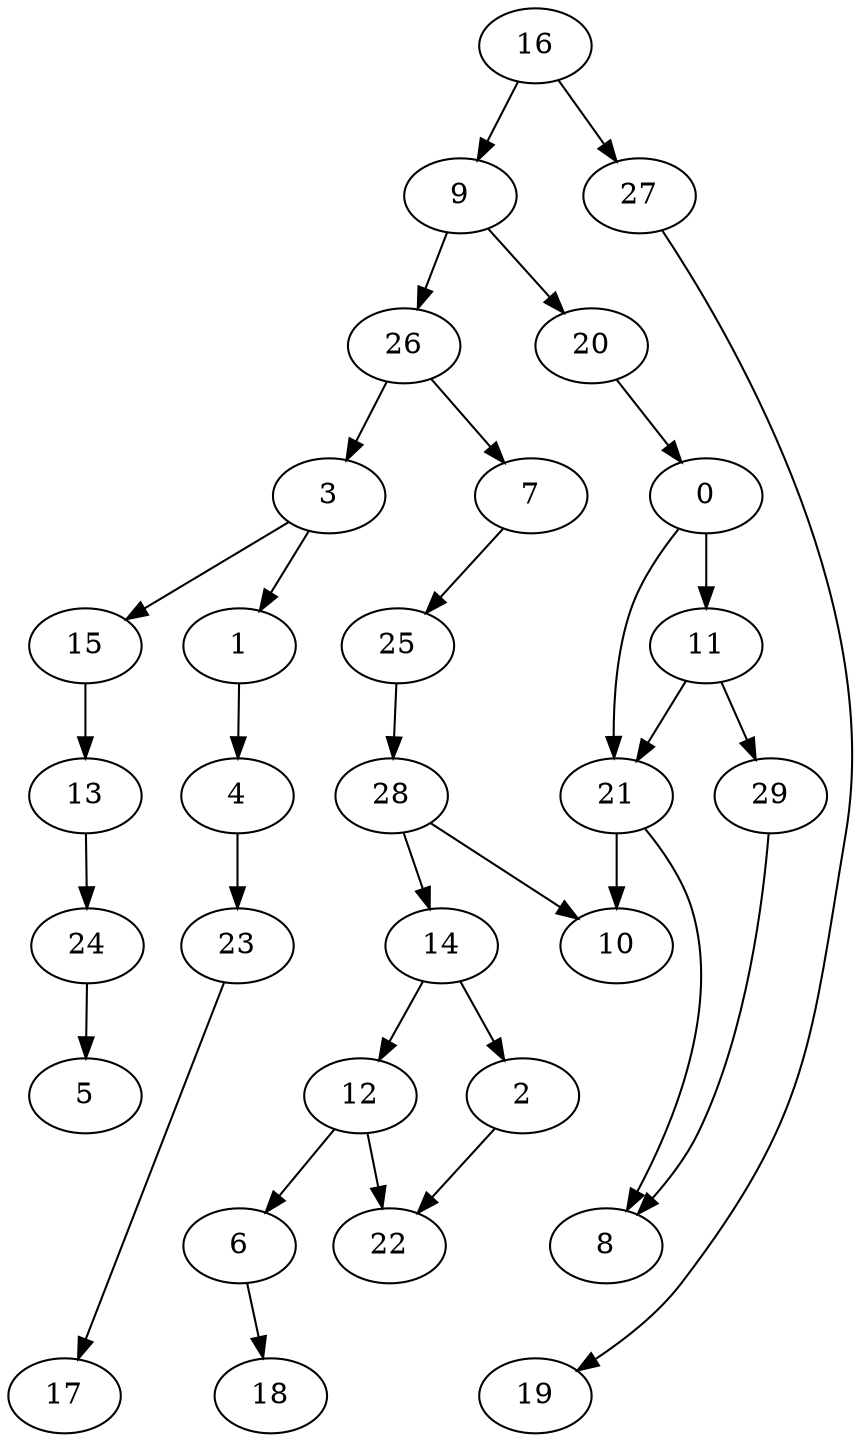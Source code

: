 digraph g {
0;
1;
2;
3;
4;
5;
6;
7;
8;
9;
10;
11;
12;
13;
14;
15;
16;
17;
18;
19;
20;
21;
22;
23;
24;
25;
26;
27;
28;
29;
0 -> 11 [weight=1];
0 -> 21 [weight=0];
1 -> 4 [weight=0];
2 -> 22 [weight=0];
3 -> 1 [weight=0];
3 -> 15 [weight=0];
4 -> 23 [weight=0];
6 -> 18 [weight=0];
7 -> 25 [weight=0];
9 -> 26 [weight=0];
9 -> 20 [weight=0];
11 -> 29 [weight=0];
11 -> 21 [weight=0];
12 -> 6 [weight=0];
12 -> 22 [weight=0];
13 -> 24 [weight=0];
14 -> 12 [weight=0];
14 -> 2 [weight=0];
15 -> 13 [weight=0];
16 -> 27 [weight=0];
16 -> 9 [weight=0];
20 -> 0 [weight=0];
21 -> 10 [weight=1];
21 -> 8 [weight=0];
23 -> 17 [weight=0];
24 -> 5 [weight=0];
25 -> 28 [weight=0];
26 -> 3 [weight=0];
26 -> 7 [weight=0];
27 -> 19 [weight=0];
28 -> 10 [weight=0];
28 -> 14 [weight=0];
29 -> 8 [weight=0];
}
